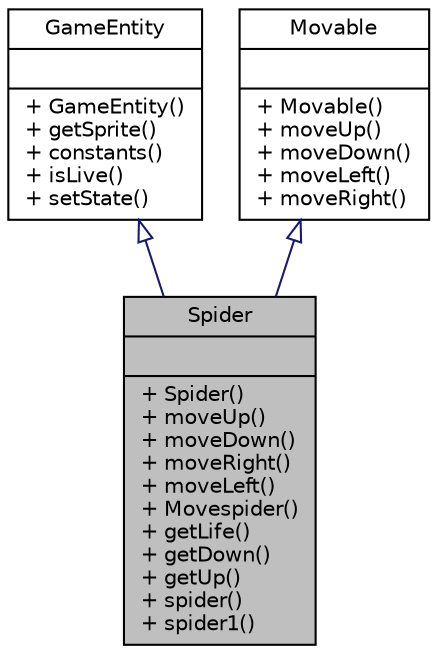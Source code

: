 digraph "Spider"
{
  edge [fontname="Helvetica",fontsize="10",labelfontname="Helvetica",labelfontsize="10"];
  node [fontname="Helvetica",fontsize="10",shape=record];
  Node3 [label="{Spider\n||+ Spider()\l+ moveUp()\l+ moveDown()\l+ moveRight()\l+ moveLeft()\l+ Movespider()\l+ getLife()\l+ getDown()\l+ getUp()\l+ spider()\l+ spider1()\l}",height=0.2,width=0.4,color="black", fillcolor="grey75", style="filled", fontcolor="black"];
  Node4 -> Node3 [dir="back",color="midnightblue",fontsize="10",style="solid",arrowtail="onormal",fontname="Helvetica"];
  Node4 [label="{GameEntity\n||+ GameEntity()\l+ getSprite()\l+ constants()\l+ isLive()\l+ setState()\l}",height=0.2,width=0.4,color="black", fillcolor="white", style="filled",URL="$class_game_entity.html",tooltip="The purpose of this class is to load game entity images with the use of the ImageHandler object..."];
  Node5 -> Node3 [dir="back",color="midnightblue",fontsize="10",style="solid",arrowtail="onormal",fontname="Helvetica"];
  Node5 [label="{Movable\n||+ Movable()\l+ moveUp()\l+ moveDown()\l+ moveLeft()\l+ moveRight()\l}",height=0.2,width=0.4,color="black", fillcolor="white", style="filled",URL="$class_movable.html",tooltip="This is an Abstract Base Class that models movement of of entities. "];
}
